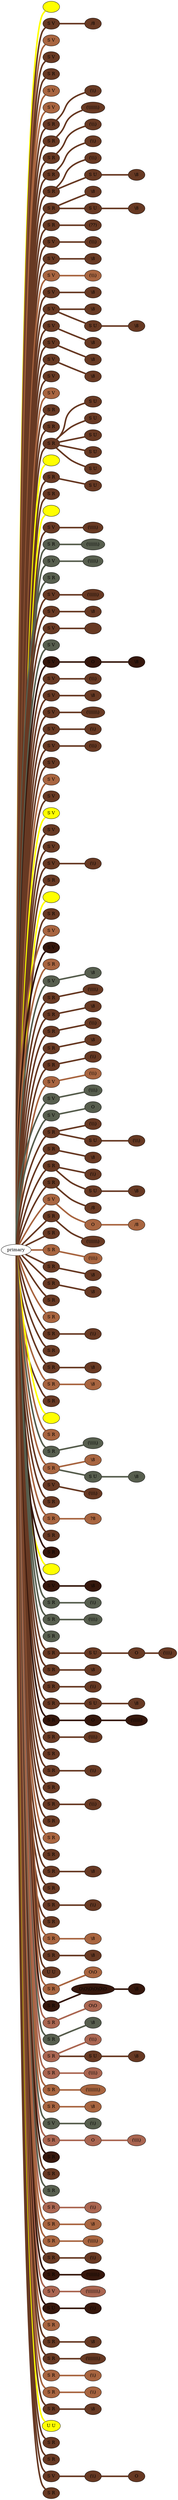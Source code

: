 graph {
 graph [rankdir=LR]
"primary" -- "K1" [penwidth=5,color=yellow]
"K1" [label=" ", style=filled, fillcolor=yellow]
"primary" -- "1" [penwidth=5,color="#673923"]
"1" [label="S V", style=filled, fillcolor="#673923"]
"1" -- "1:0" [penwidth=5,color="#673923"]
"1:0" [label="/8", style=filled, fillcolor="#673923"]
"primary" -- "2" [penwidth=5,color="#A86540"]
"2" [label="S V", style=filled, fillcolor="#A86540"]
"primary" -- "3" [penwidth=5,color="#673923"]
"3" [label="S V", style=filled, fillcolor="#673923"]
"primary" -- "4" [penwidth=5,color="#673923"]
"4" [label="S R", style=filled, fillcolor="#673923"]
"primary" -- "5" [penwidth=5,color="#A86540"]
"5" [label="S V", style=filled, fillcolor="#A86540"]
"primary" -- "6" [penwidth=5,color="#A86540"]
"6" [label="S V", style=filled, fillcolor="#A86540"]
"primary" -- "7" [penwidth=5,color="#673923"]
"7" [label="S R", style=filled, fillcolor="#673923"]
"7" -- "7:0" [penwidth=5,color="#673923"]
"7:0" [label="(\\\\)", style=filled, fillcolor="#673923"]
"primary" -- "8" [penwidth=5,color="#673923"]
"8" [label="S R", style=filled, fillcolor="#673923"]
"8" -- "8:0" [penwidth=5,color="#673923"]
"8:0" [label="(\\\\\\\\\\\\\\)", style=filled, fillcolor="#673923"]
"primary" -- "9" [penwidth=5,color="#673923"]
"9" [label="S R", style=filled, fillcolor="#673923"]
"9" -- "9:0" [penwidth=5,color="#673923"]
"9:0" [label="(\\\\\\)", style=filled, fillcolor="#673923"]
"primary" -- "10" [penwidth=5,color="#673923"]
"10" [label="S R", style=filled, fillcolor="#673923"]
"10" -- "10:0" [penwidth=5,color="#673923"]
"10:0" [label="(\\\\)", style=filled, fillcolor="#673923"]
"primary" -- "11" [penwidth=5,color="#673923"]
"11" [label="S R", style=filled, fillcolor="#673923"]
"11" -- "11:0" [penwidth=5,color="#673923"]
"11:0" [label="(\\\\\\)", style=filled, fillcolor="#673923"]
"11" -- "11s1" [penwidth=5,color="#673923"]
"11s1" [label="S U", style=filled, fillcolor="#673923"]
"11s1" -- "11s1:0" [penwidth=5,color="#673923"]
"11s1:0" [label="\\8", style=filled, fillcolor="#673923"]
"primary" -- "12" [penwidth=5,color="#673923"]
"12" [label="S R", style=filled, fillcolor="#673923"]
"12" -- "12:0" [penwidth=5,color="#673923"]
"12:0" [label="\\8", style=filled, fillcolor="#673923"]
"12" -- "12s1" [penwidth=5,color="#673923"]
"12s1" [label="S U", style=filled, fillcolor="#673923"]
"12s1" -- "12s1:0" [penwidth=5,color="#673923"]
"12s1:0" [label="\\8", style=filled, fillcolor="#673923"]
"primary" -- "13" [penwidth=5,color="#673923"]
"13" [label="S R", style=filled, fillcolor="#673923"]
"13" -- "13:0" [penwidth=5,color="#673923"]
"13:0" [label="(??)", style=filled, fillcolor="#673923"]
"primary" -- "14" [penwidth=5,color="#673923"]
"14" [label="S V", style=filled, fillcolor="#673923"]
"14" -- "14:0" [penwidth=5,color="#673923"]
"14:0" [label="(\\\\\\)", style=filled, fillcolor="#673923"]
"primary" -- "15" [penwidth=5,color="#673923"]
"15" [label="S V", style=filled, fillcolor="#673923"]
"15" -- "15:0" [penwidth=5,color="#673923"]
"15:0" [label="\\8", style=filled, fillcolor="#673923"]
"primary" -- "16" [penwidth=5,color="#A86540"]
"16" [label="S V", style=filled, fillcolor="#A86540"]
"16" -- "16:0" [penwidth=5,color="#A86540"]
"16:0" [label="(\\\\\\)", style=filled, fillcolor="#A86540"]
"primary" -- "17" [penwidth=5,color="#673923"]
"17" [label="S V", style=filled, fillcolor="#673923"]
"17" -- "17:0" [penwidth=5,color="#673923"]
"17:0" [label="\\8", style=filled, fillcolor="#673923"]
"primary" -- "18" [penwidth=5,color="#673923"]
"18" [label="S V", style=filled, fillcolor="#673923"]
"18" -- "18:0" [penwidth=5,color="#673923"]
"18:0" [label="\\8", style=filled, fillcolor="#673923"]
"18" -- "18s1" [penwidth=5,color="#673923"]
"18s1" [label="S U", style=filled, fillcolor="#673923"]
"18s1" -- "18s1:0" [penwidth=5,color="#673923"]
"18s1:0" [label="\\8", style=filled, fillcolor="#673923"]
"primary" -- "19" [penwidth=5,color="#673923"]
"19" [label="S V", style=filled, fillcolor="#673923"]
"19" -- "19:0" [penwidth=5,color="#673923"]
"19:0" [label="\\8", style=filled, fillcolor="#673923"]
"primary" -- "20" [penwidth=5,color="#673923"]
"20" [label="S V", style=filled, fillcolor="#673923"]
"20" -- "20:0" [penwidth=5,color="#673923"]
"20:0" [label="\\8", style=filled, fillcolor="#673923"]
"primary" -- "21" [penwidth=5,color="#673923"]
"21" [label="S V", style=filled, fillcolor="#673923"]
"21" -- "21:0" [penwidth=5,color="#673923"]
"21:0" [label="\\8", style=filled, fillcolor="#673923"]
"primary" -- "22" [penwidth=5,color="#673923"]
"22" [label="S V", style=filled, fillcolor="#673923"]
"primary" -- "23" [penwidth=5,color="#A86540"]
"23" [label="S V", style=filled, fillcolor="#A86540"]
"primary" -- "24" [penwidth=5,color="#673923"]
"24" [label="S R", style=filled, fillcolor="#673923"]
"primary" -- "25" [penwidth=5,color="#673923"]
"25" [label="S R", style=filled, fillcolor="#673923"]
"primary" -- "26" [penwidth=5,color="#673923"]
"26" [label="S R", style=filled, fillcolor="#673923"]
"26" -- "26s1" [penwidth=5,color="#673923"]
"26s1" [label="S U", style=filled, fillcolor="#673923"]
"26" -- "26s2" [penwidth=5,color="#673923"]
"26s2" [label="S U", style=filled, fillcolor="#673923"]
"26" -- "26s3" [penwidth=5,color="#673923"]
"26s3" [label="S U", style=filled, fillcolor="#673923"]
"26" -- "26s4" [penwidth=5,color="#673923"]
"26s4" [label="S U", style=filled, fillcolor="#673923"]
"26" -- "26s5" [penwidth=5,color="#673923"]
"26s5" [label="S U", style=filled, fillcolor="#673923"]
"primary" -- "M1" [penwidth=5,color=yellow]
"M1" [label=" ", style=filled, fillcolor=yellow]
"primary" -- "27" [penwidth=5,color="#673923"]
"27" [label="S R", style=filled, fillcolor="#673923"]
"27" -- "27s1" [penwidth=5,color="#673923"]
"27s1" [label="S U", style=filled, fillcolor="#673923"]
"primary" -- "28" [penwidth=5,color="#673923"]
"28" [label="S R", style=filled, fillcolor="#673923"]
"primary" -- "M2" [penwidth=5,color=yellow]
"M2" [label=" ", style=filled, fillcolor=yellow]
"primary" -- "29" [penwidth=5,color="#673923"]
"29" [label="S V", style=filled, fillcolor="#673923"]
"29" -- "29:0" [penwidth=5,color="#673923"]
"29:0" [label="(\\\\\\\\\\)", style=filled, fillcolor="#673923"]
"primary" -- "30" [penwidth=5,color="#575E4E"]
"30" [label="S R", style=filled, fillcolor="#575E4E"]
"30" -- "30:0" [penwidth=5,color="#575E4E"]
"30:0" [label="(\\\\\\\\\\\\\\)", style=filled, fillcolor="#575E4E"]
"primary" -- "31" [penwidth=5,color="#575E4E"]
"31" [label="S V", style=filled, fillcolor="#575E4E"]
"31" -- "31:0" [penwidth=5,color="#575E4E"]
"31:0" [label="(\\\\\\\\\\)", style=filled, fillcolor="#575E4E"]
"primary" -- "32" [penwidth=5,color="#575E4E"]
"32" [label="S R", style=filled, fillcolor="#575E4E"]
"primary" -- "33" [penwidth=5,color="#673923"]
"33" [label="S V", style=filled, fillcolor="#673923"]
"33" -- "33:0" [penwidth=5,color="#673923"]
"33:0" [label="(\\\\\\\\\\\\)", style=filled, fillcolor="#673923"]
"primary" -- "34" [penwidth=5,color="#673923"]
"34" [label="S V", style=filled, fillcolor="#673923"]
"34" -- "34:0" [penwidth=5,color="#673923"]
"34:0" [label="\\8", style=filled, fillcolor="#673923"]
"primary" -- "35" [penwidth=5,color="#673923"]
"35" [label="S V", style=filled, fillcolor="#673923"]
"35" -- "35:0" [penwidth=5,color="#673923"]
"35:0" [label="", style=filled, fillcolor="#673923"]
"primary" -- "36" [penwidth=5,color="#575E4E"]
"36" [label="S V", style=filled, fillcolor="#575E4E"]
"primary" -- "37" [penwidth=5,color="#35170C"]
"37" [label="S V", style=filled, fillcolor="#35170C"]
"37" -- "37:0" [penwidth=5,color="#35170C"]
"37:0" [label="O", style=filled, fillcolor="#35170C"]
"37:0" -- "37:1" [penwidth=5,color="#35170C"]
"37:1" [label="\\8", style=filled, fillcolor="#35170C"]
"primary" -- "38" [penwidth=5,color="#673923"]
"38" [label="S V", style=filled, fillcolor="#673923"]
"38" -- "38:0" [penwidth=5,color="#673923"]
"38:0" [label="(\\\\\\)", style=filled, fillcolor="#673923"]
"primary" -- "39" [penwidth=5,color="#673923"]
"39" [label="S V", style=filled, fillcolor="#673923"]
"39" -- "39:0" [penwidth=5,color="#673923"]
"39:0" [label="\\8", style=filled, fillcolor="#673923"]
"primary" -- "40" [penwidth=5,color="#673923"]
"40" [label="S V", style=filled, fillcolor="#673923"]
"40" -- "40:0" [penwidth=5,color="#673923"]
"40:0" [label="(\\\\\\\\\\\\\\)", style=filled, fillcolor="#673923"]
"primary" -- "41" [penwidth=5,color="#673923"]
"41" [label="S V", style=filled, fillcolor="#673923"]
"41" -- "41:0" [penwidth=5,color="#673923"]
"41:0" [label="(\\\\)", style=filled, fillcolor="#673923"]
"primary" -- "42" [penwidth=5,color="#673923"]
"42" [label="S V", style=filled, fillcolor="#673923"]
"42" -- "42:0" [penwidth=5,color="#673923"]
"42:0" [label="(\\\\\\)", style=filled, fillcolor="#673923"]
"primary" -- "43" [penwidth=5,color="#673923"]
"43" [label="S V", style=filled, fillcolor="#673923"]
"primary" -- "44" [penwidth=5,color="#A86540"]
"44" [label="S V", style=filled, fillcolor="#A86540"]
"primary" -- "45" [penwidth=5,color="#673923"]
"45" [label="S V", style=filled, fillcolor="#673923"]
"primary" -- "46" [penwidth=5,color=yellow]
"46" [label="S V", style=filled, fillcolor=yellow]
"primary" -- "47" [penwidth=5,color="#673923"]
"47" [label="S V", style=filled, fillcolor="#673923"]
"primary" -- "48" [penwidth=5,color="#673923"]
"48" [label="S V", style=filled, fillcolor="#673923"]
"primary" -- "49" [penwidth=5,color="#673923"]
"49" [label="S V", style=filled, fillcolor="#673923"]
"49" -- "49:0" [penwidth=5,color="#673923"]
"49:0" [label="(\\\\)", style=filled, fillcolor="#673923"]
"primary" -- "50" [penwidth=5,color="#673923"]
"50" [label="S R", style=filled, fillcolor="#673923"]
"primary" -- "M3" [penwidth=5,color=yellow]
"M3" [label=" ", style=filled, fillcolor=yellow]
"primary" -- "51" [penwidth=5,color="#673923"]
"51" [label="S R", style=filled, fillcolor="#673923"]
"primary" -- "52" [penwidth=5,color="#A86540"]
"52" [label="S V", style=filled, fillcolor="#A86540"]
"primary" -- "53" [penwidth=5,color="#35170C"]
"53" [label="S V", style=filled, fillcolor="#35170C"]
"primary" -- "54" [penwidth=5,color="#A86540"]
"54" [label="S R", style=filled, fillcolor="#A86540"]
"primary" -- "55" [penwidth=5,color="#575E4E"]
"55" [label="S V", style=filled, fillcolor="#575E4E"]
"55" -- "55:0" [penwidth=5,color="#575E4E"]
"55:0" [label="\\8", style=filled, fillcolor="#575E4E"]
"primary" -- "56" [penwidth=5,color="#673923"]
"56" [label="S R", style=filled, fillcolor="#673923"]
"56" -- "56:0" [penwidth=5,color="#673923"]
"56:0" [label="(\\\\\\\\\\)", style=filled, fillcolor="#673923"]
"primary" -- "57" [penwidth=5,color="#673923"]
"57" [label="S R", style=filled, fillcolor="#673923"]
"57" -- "57:0" [penwidth=5,color="#673923"]
"57:0" [label="\\8", style=filled, fillcolor="#673923"]
"primary" -- "58" [penwidth=5,color="#673923"]
"58" [label="S R", style=filled, fillcolor="#673923"]
"58" -- "58:0" [penwidth=5,color="#673923"]
"58:0" [label="(\\\\\\)", style=filled, fillcolor="#673923"]
"primary" -- "59" [penwidth=5,color="#673923"]
"59" [label="S R", style=filled, fillcolor="#673923"]
"59" -- "59:0" [penwidth=5,color="#673923"]
"59:0" [label="\\8", style=filled, fillcolor="#673923"]
"primary" -- "60" [penwidth=5,color="#673923"]
"60" [label="S R", style=filled, fillcolor="#673923"]
"60" -- "60:0" [penwidth=5,color="#673923"]
"60:0" [label="(\\\\)", style=filled, fillcolor="#673923"]
"primary" -- "61" [penwidth=5,color="#A86540"]
"61" [label="S V", style=filled, fillcolor="#A86540"]
"61" -- "61:0" [penwidth=5,color="#A86540"]
"61:0" [label="(\\\\\\)", style=filled, fillcolor="#A86540"]
"primary" -- "62" [penwidth=5,color="#575E4E"]
"62" [label="S V", style=filled, fillcolor="#575E4E"]
"62" -- "62:0" [penwidth=5,color="#575E4E"]
"62:0" [label="(\\\\\\\\)", style=filled, fillcolor="#575E4E"]
"primary" -- "63" [penwidth=5,color="#575E4E"]
"63" [label="S V", style=filled, fillcolor="#575E4E"]
"63" -- "63:0" [penwidth=5,color="#575E4E"]
"63:0" [label="O", style=filled, fillcolor="#575E4E"]
"primary" -- "64" [penwidth=5,color="#673923"]
"64" [label="S R", style=filled, fillcolor="#673923"]
"64" -- "64:0" [penwidth=5,color="#673923"]
"64:0" [label="(\\\\\\)", style=filled, fillcolor="#673923"]
"64" -- "64s1" [penwidth=5,color="#673923"]
"64s1" [label="S U", style=filled, fillcolor="#673923"]
"64s1" -- "64s1:0" [penwidth=5,color="#673923"]
"64s1:0" [label="(\\\\\\)", style=filled, fillcolor="#673923"]
"primary" -- "65" [penwidth=5,color="#673923"]
"65" [label="S R", style=filled, fillcolor="#673923"]
"65" -- "65:0" [penwidth=5,color="#673923"]
"65:0" [label="\\8", style=filled, fillcolor="#673923"]
"primary" -- "66" [penwidth=5,color="#673923"]
"66" [label="S R", style=filled, fillcolor="#673923"]
"66" -- "66:0" [penwidth=5,color="#673923"]
"66:0" [label="(\\\\)", style=filled, fillcolor="#673923"]
"66" -- "66s1" [penwidth=5,color="#673923"]
"66s1" [label="S U", style=filled, fillcolor="#673923"]
"66s1" -- "66s1:0" [penwidth=5,color="#673923"]
"66s1:0" [label="\\8", style=filled, fillcolor="#673923"]
"primary" -- "67" [penwidth=5,color="#673923"]
"67" [label="S R", style=filled, fillcolor="#673923"]
"67" -- "67:0" [penwidth=5,color="#673923"]
"67:0" [label="/8", style=filled, fillcolor="#673923"]
"primary" -- "68" [penwidth=5,color="#A86540"]
"68" [label="S V", style=filled, fillcolor="#A86540"]
"68" -- "68:0" [penwidth=5,color="#A86540"]
"68:0" [label="O", style=filled, fillcolor="#A86540"]
"68:0" -- "68:1" [penwidth=5,color="#A86540"]
"68:1" [label="/8", style=filled, fillcolor="#A86540"]
"primary" -- "69" [penwidth=5,color="#673923"]
"69" [label="S R", style=filled, fillcolor="#673923"]
"69" -- "69:0" [penwidth=5,color="#673923"]
"69:0" [label="(\\\\\\\\\\\\\\)", style=filled, fillcolor="#673923"]
"primary" -- "70" [penwidth=5,color="#673923"]
"70" [label="S R", style=filled, fillcolor="#673923"]
"primary" -- "71" [penwidth=5,color="#A86540"]
"71" [label="S R", style=filled, fillcolor="#A86540"]
"71" -- "71:0" [penwidth=5,color="#A86540"]
"71:0" [label="(\\\\\\\\)", style=filled, fillcolor="#A86540"]
"primary" -- "72" [penwidth=5,color="#673923"]
"72" [label="S R", style=filled, fillcolor="#673923"]
"72" -- "72:0" [penwidth=5,color="#673923"]
"72:0" [label="\\8", style=filled, fillcolor="#673923"]
"primary" -- "73" [penwidth=5,color="#673923"]
"73" [label="S R", style=filled, fillcolor="#673923"]
"73" -- "73:0" [penwidth=5,color="#673923"]
"73:0" [label="\\8", style=filled, fillcolor="#673923"]
"primary" -- "74" [penwidth=5,color="#673923"]
"74" [label="S R", style=filled, fillcolor="#673923"]
"primary" -- "75" [penwidth=5,color="#A86540"]
"75" [label="S R", style=filled, fillcolor="#A86540"]
"primary" -- "76" [penwidth=5,color="#673923"]
"76" [label="S R", style=filled, fillcolor="#673923"]
"76" -- "76:0" [penwidth=5,color="#673923"]
"76:0" [label="(\\\\)", style=filled, fillcolor="#673923"]
"primary" -- "77" [penwidth=5,color="#673923"]
"77" [label="S R", style=filled, fillcolor="#673923"]
"primary" -- "78" [penwidth=5,color="#673923"]
"78" [label="S R", style=filled, fillcolor="#673923"]
"78" -- "78:0" [penwidth=5,color="#673923"]
"78:0" [label="\\8", style=filled, fillcolor="#673923"]
"primary" -- "79" [penwidth=5,color="#A86540"]
"79" [label="S R", style=filled, fillcolor="#A86540"]
"79" -- "79:0" [penwidth=5,color="#A86540"]
"79:0" [label="\\8", style=filled, fillcolor="#A86540"]
"primary" -- "80" [penwidth=5,color="#673923"]
"80" [label="S R", style=filled, fillcolor="#673923"]
"primary" -- "M4" [penwidth=5,color=yellow]
"M4" [label=" ", style=filled, fillcolor=yellow]
"primary" -- "81" [penwidth=5,color="#A86540"]
"81" [label="S R", style=filled, fillcolor="#A86540"]
"primary" -- "82" [penwidth=5,color="#575E4E"]
"82" [label="S R", style=filled, fillcolor="#575E4E"]
"82" -- "82:0" [penwidth=5,color="#575E4E"]
"82:0" [label="(\\\\\\\\\\)", style=filled, fillcolor="#575E4E"]
"primary" -- "83" [penwidth=5,color="#A86540"]
"83" [label="S R", style=filled, fillcolor="#A86540"]
"83" -- "83:0" [penwidth=5,color="#A86540"]
"83:0" [label="\\8", style=filled, fillcolor="#A86540"]
"83" -- "83s1" [penwidth=5,color="#575E4E"]
"83s1" [label="S U", style=filled, fillcolor="#575E4E"]
"83s1" -- "83s1:0" [penwidth=5,color="#575E4E"]
"83s1:0" [label="\\8", style=filled, fillcolor="#575E4E"]
"primary" -- "84" [penwidth=5,color="#673923"]
"84" [label="S V", style=filled, fillcolor="#673923"]
"84" -- "84:0" [penwidth=5,color="#673923"]
"84:0" [label="(\\\\\\\\)", style=filled, fillcolor="#673923"]
"primary" -- "85" [penwidth=5,color="#673923"]
"85" [label="S R", style=filled, fillcolor="#673923"]
"primary" -- "86" [penwidth=5,color="#A86540"]
"86" [label="S R", style=filled, fillcolor="#A86540"]
"86" -- "86:0" [penwidth=5,color="#A86540"]
"86:0" [label="?8", style=filled, fillcolor="#A86540"]
"primary" -- "87" [penwidth=5,color="#673923"]
"87" [label="S R", style=filled, fillcolor="#673923"]
"primary" -- "88" [penwidth=5,color="#35170C"]
"88" [label="S R", style=filled, fillcolor="#35170C"]
"primary" -- "M5" [penwidth=5,color=yellow]
"M5" [label=" ", style=filled, fillcolor=yellow]
"primary" -- "89" [penwidth=5,color="#35170C"]
"89" [label="S V", style=filled, fillcolor="#35170C"]
"89" -- "89:0" [penwidth=5,color="#35170C"]
"89:0" [label="\\8", style=filled, fillcolor="#35170C"]
"primary" -- "90" [penwidth=5,color="#575E4E"]
"90" [label="S R", style=filled, fillcolor="#575E4E"]
"90" -- "90:0" [penwidth=5,color="#575E4E"]
"90:0" [label="(\\\\)", style=filled, fillcolor="#575E4E"]
"primary" -- "91" [penwidth=5,color="#575E4E"]
"91" [label="S R", style=filled, fillcolor="#575E4E"]
"91" -- "91:0" [penwidth=5,color="#575E4E"]
"91:0" [label="(\\\\\\\\)", style=filled, fillcolor="#575E4E"]
"primary" -- "92" [penwidth=5,color="#575E4E"]
"92" [label="S R", style=filled, fillcolor="#575E4E"]
"primary" -- "93" [penwidth=5,color="#673923"]
"93" [label="S R", style=filled, fillcolor="#673923"]
"93" -- "93s1" [penwidth=5,color="#673923"]
"93s1" [label="S U", style=filled, fillcolor="#673923"]
"93s1" -- "93s1:0" [penwidth=5,color="#673923"]
"93s1:0" [label="O", style=filled, fillcolor="#673923"]
"93s1:0" -- "93s1:1" [penwidth=5,color="#673923"]
"93s1:1" [label="(\\\\\\\\)", style=filled, fillcolor="#673923"]
"primary" -- "94" [penwidth=5,color="#673923"]
"94" [label="S R", style=filled, fillcolor="#673923"]
"94" -- "94:0" [penwidth=5,color="#673923"]
"94:0" [label="\\8", style=filled, fillcolor="#673923"]
"primary" -- "95" [penwidth=5,color="#673923"]
"95" [label="S R", style=filled, fillcolor="#673923"]
"95" -- "95:0" [penwidth=5,color="#673923"]
"95:0" [label="(\\\\)", style=filled, fillcolor="#673923"]
"primary" -- "96" [penwidth=5,color="#673923"]
"96" [label="S R", style=filled, fillcolor="#673923"]
"96" -- "96s1" [penwidth=5,color="#673923"]
"96s1" [label="S U", style=filled, fillcolor="#673923"]
"96s1" -- "96s1:0" [penwidth=5,color="#673923"]
"96s1:0" [label="\\8", style=filled, fillcolor="#673923"]
"primary" -- "97" [penwidth=5,color="#35170C"]
"97" [label="S R", style=filled, fillcolor="#35170C"]
"97" -- "97:0" [penwidth=5,color="#35170C"]
"97:0" [label="O", style=filled, fillcolor="#35170C"]
"97:0" -- "97:1" [penwidth=5,color="#35170C"]
"97:1" [label="(\\\\\\\\\\\\)", style=filled, fillcolor="#35170C"]
"primary" -- "98" [penwidth=5,color="#673923"]
"98" [label="S R", style=filled, fillcolor="#673923"]
"98" -- "98:0" [penwidth=5,color="#673923"]
"98:0" [label="(\\\\\\\\)", style=filled, fillcolor="#673923"]
"primary" -- "99" [penwidth=5,color="#673923"]
"99" [label="S R", style=filled, fillcolor="#673923"]
"primary" -- "100" [penwidth=5,color="#673923"]
"100" [label="S R", style=filled, fillcolor="#673923"]
"100" -- "100:0" [penwidth=5,color="#673923"]
"100:0" [label="(\\\\)", style=filled, fillcolor="#673923"]
"primary" -- "101" [penwidth=5,color="#673923"]
"101" [label="S R", style=filled, fillcolor="#673923"]
"primary" -- "102" [penwidth=5,color="#673923"]
"102" [label="S R", style=filled, fillcolor="#673923"]
"102" -- "102:0" [penwidth=5,color="#673923"]
"102:0" [label="(\\\\\\)", style=filled, fillcolor="#673923"]
"primary" -- "103" [penwidth=5,color="#673923"]
"103" [label="S R", style=filled, fillcolor="#673923"]
"primary" -- "104" [penwidth=5,color="#A86540"]
"104" [label="S R", style=filled, fillcolor="#A86540"]
"primary" -- "105" [penwidth=5,color="#673923"]
"105" [label="S R", style=filled, fillcolor="#673923"]
"primary" -- "106" [penwidth=5,color="#673923"]
"106" [label="S R", style=filled, fillcolor="#673923"]
"106" -- "106:0" [penwidth=5,color="#673923"]
"106:0" [label="\\8", style=filled, fillcolor="#673923"]
"primary" -- "107" [penwidth=5,color="#673923"]
"107" [label="S R", style=filled, fillcolor="#673923"]
"primary" -- "108" [penwidth=5,color="#673923"]
"108" [label="S R", style=filled, fillcolor="#673923"]
"108" -- "108:0" [penwidth=5,color="#673923"]
"108:0" [label="(\\\\)", style=filled, fillcolor="#673923"]
"primary" -- "109" [penwidth=5,color="#673923"]
"109" [label="S R", style=filled, fillcolor="#673923"]
"primary" -- "110" [penwidth=5,color="#A86540"]
"110" [label="S R", style=filled, fillcolor="#A86540"]
"110" -- "110:0" [penwidth=5,color="#A86540"]
"110:0" [label="\\8", style=filled, fillcolor="#A86540"]
"primary" -- "111" [penwidth=5,color="#673923"]
"111" [label="S R", style=filled, fillcolor="#673923"]
"111" -- "111:0" [penwidth=5,color="#673923"]
"111:0" [label="\\8", style=filled, fillcolor="#673923"]
"primary" -- "112" [penwidth=5,color="#673923"]
"112" [label="U U", style=filled, fillcolor="#673923"]
"primary" -- "113" [penwidth=5,color="#A86540"]
"113" [label="S R", style=filled, fillcolor="#A86540"]
"113" -- "113:0" [penwidth=5,color="#A86540"]
"113:0" [label="O\\O", style=filled, fillcolor="#A86540"]
"primary" -- "114" [penwidth=5,color="#35170C"]
"114" [label="S R", style=filled, fillcolor="#35170C"]
"114" -- "114:0" [penwidth=5,color="#35170C"]
"114:0" [label="O\\O\\O\\O\\O\\O", style=filled, fillcolor="#35170C"]
"114:0" -- "114:1" [penwidth=5,color="#35170C"]
"114:1" [label="\\8", style=filled, fillcolor="#35170C"]
"primary" -- "115" [penwidth=5,color="#AA6651"]
"115" [label="S R", style=filled, fillcolor="#AA6651"]
"115" -- "115:0" [penwidth=5,color="#AA6651"]
"115:0" [label="O\\O", style=filled, fillcolor="#AA6651"]
"primary" -- "116" [penwidth=5,color="#575E4E"]
"116" [label="S R", style=filled, fillcolor="#575E4E"]
"116" -- "116:0" [penwidth=5,color="#575E4E"]
"116:0" [label="\\8", style=filled, fillcolor="#575E4E"]
"primary" -- "117" [penwidth=5,color="#AA6651"]
"117" [label="S R", style=filled, fillcolor="#AA6651"]
"117" -- "117:0" [penwidth=5,color="#AA6651"]
"117:0" [label="(\\\\\\)", style=filled, fillcolor="#AA6651"]
"117" -- "117s1" [penwidth=5,color="#673923"]
"117s1" [label="S U", style=filled, fillcolor="#673923"]
"117s1" -- "117s1:0" [penwidth=5,color="#673923"]
"117s1:0" [label="\\8", style=filled, fillcolor="#673923"]
"primary" -- "118" [penwidth=5,color="#AA6651"]
"118" [label="S R", style=filled, fillcolor="#AA6651"]
"118" -- "118:0" [penwidth=5,color="#AA6651"]
"118:0" [label="(\\\\\\\\)", style=filled, fillcolor="#AA6651"]
"primary" -- "119" [penwidth=5,color="#A86540"]
"119" [label="S R", style=filled, fillcolor="#A86540"]
"119" -- "119:0" [penwidth=5,color="#A86540"]
"119:0" [label="(\\\\\\\\\\\\\\\\)", style=filled, fillcolor="#A86540"]
"primary" -- "120" [penwidth=5,color="#A86540"]
"120" [label="S R", style=filled, fillcolor="#A86540"]
"120" -- "120:0" [penwidth=5,color="#A86540"]
"120:0" [label="\\8", style=filled, fillcolor="#A86540"]
"primary" -- "121" [penwidth=5,color="#575E4E"]
"121" [label="S V", style=filled, fillcolor="#575E4E"]
"121" -- "121:0" [penwidth=5,color="#575E4E"]
"121:0" [label="(\\\\)", style=filled, fillcolor="#575E4E"]
"primary" -- "122" [penwidth=5,color="#AA6651"]
"122" [label="S R", style=filled, fillcolor="#AA6651"]
"122" -- "122:0" [penwidth=5,color="#AA6651"]
"122:0" [label="O", style=filled, fillcolor="#AA6651"]
"122:0" -- "122:1" [penwidth=5,color="#AA6651"]
"122:1" [label="(\\\\\\\\)", style=filled, fillcolor="#AA6651"]
"primary" -- "123" [penwidth=5,color="#35170C"]
"123" [label="S R", style=filled, fillcolor="#35170C"]
"primary" -- "124" [penwidth=5,color="#673923"]
"124" [label="S R", style=filled, fillcolor="#673923"]
"primary" -- "125" [penwidth=5,color="#575E4E"]
"125" [label="S R", style=filled, fillcolor="#575E4E"]
"primary" -- "126" [penwidth=5,color="#AA6651"]
"126" [label="S R", style=filled, fillcolor="#AA6651"]
"126" -- "126:0" [penwidth=5,color="#AA6651"]
"126:0" [label="(\\\\)", style=filled, fillcolor="#AA6651"]
"primary" -- "127" [penwidth=5,color="#A86540"]
"127" [label="S R", style=filled, fillcolor="#A86540"]
"127" -- "127:0" [penwidth=5,color="#A86540"]
"127:0" [label="\\8", style=filled, fillcolor="#A86540"]
"primary" -- "128" [penwidth=5,color="#A86540"]
"128" [label="S R", style=filled, fillcolor="#A86540"]
"128" -- "128:0" [penwidth=5,color="#A86540"]
"128:0" [label="(\\\\\\\\\\)", style=filled, fillcolor="#A86540"]
"primary" -- "129" [penwidth=5,color="#673923"]
"129" [label="S R", style=filled, fillcolor="#673923"]
"129" -- "129:0" [penwidth=5,color="#673923"]
"129:0" [label="(\\\\)", style=filled, fillcolor="#673923"]
"primary" -- "130" [penwidth=5,color="#35170C"]
"130" [label="S R", style=filled, fillcolor="#35170C"]
"130" -- "130:0" [penwidth=5,color="#35170C"]
"130:0" [label="(\\\\\\\\\\\\\\)", style=filled, fillcolor="#35170C"]
"primary" -- "131" [penwidth=5,color="#AA6651"]
"131" [label="S V", style=filled, fillcolor="#AA6651"]
"131" -- "131:0" [penwidth=5,color="#AA6651"]
"131:0" [label="(\\\\\\\\\\\\\\\\)", style=filled, fillcolor="#AA6651"]
"primary" -- "132" [penwidth=5,color="#35170C"]
"132" [label="S U", style=filled, fillcolor="#35170C"]
"132" -- "132:0" [penwidth=5,color="#35170C"]
"132:0" [label="(\\\\)", style=filled, fillcolor="#35170C"]
"primary" -- "133" [penwidth=5,color="#A86540"]
"133" [label="S R", style=filled, fillcolor="#A86540"]
"primary" -- "134" [penwidth=5,color="#673923"]
"134" [label="S R", style=filled, fillcolor="#673923"]
"134" -- "134:0" [penwidth=5,color="#673923"]
"134:0" [label="\\8", style=filled, fillcolor="#673923"]
"primary" -- "135" [penwidth=5,color="#673923"]
"135" [label="S R", style=filled, fillcolor="#673923"]
"135" -- "135:0" [penwidth=5,color="#673923"]
"135:0" [label="(\\\\\\\\\\\\\\\\)", style=filled, fillcolor="#673923"]
"primary" -- "136" [penwidth=5,color="#A86540"]
"136" [label="S R", style=filled, fillcolor="#A86540"]
"136" -- "136:0" [penwidth=5,color="#A86540"]
"136:0" [label="(\\\\)", style=filled, fillcolor="#A86540"]
"primary" -- "137" [penwidth=5,color="#A86540"]
"137" [label="S R", style=filled, fillcolor="#A86540"]
"137" -- "137:0" [penwidth=5,color="#A86540"]
"137:0" [label="(\\\\)", style=filled, fillcolor="#A86540"]
"primary" -- "138" [penwidth=5,color="#673923"]
"138" [label="S R", style=filled, fillcolor="#673923"]
"138" -- "138:0" [penwidth=5,color="#673923"]
"138:0" [label="\\8", style=filled, fillcolor="#673923"]
"primary" -- "139" [penwidth=5,color=yellow]
"139" [label="U U", style=filled, fillcolor=yellow]
"primary" -- "140" [penwidth=5,color="#673923"]
"140" [label="S R", style=filled, fillcolor="#673923"]
"primary" -- "141" [penwidth=5,color="#673923"]
"141" [label="S R", style=filled, fillcolor="#673923"]
"primary" -- "142" [penwidth=5,color="#673923"]
"142" [label="S V", style=filled, fillcolor="#673923"]
"142" -- "142:0" [penwidth=5,color="#673923"]
"142:0" [label="(\\\\)", style=filled, fillcolor="#673923"]
"142:0" -- "142:1" [penwidth=5,color="#673923"]
"142:1" [label="O", style=filled, fillcolor="#673923"]
"primary" -- "143" [penwidth=5,color="#673923"]
"143" [label="S R", style=filled, fillcolor="#673923"]
}
